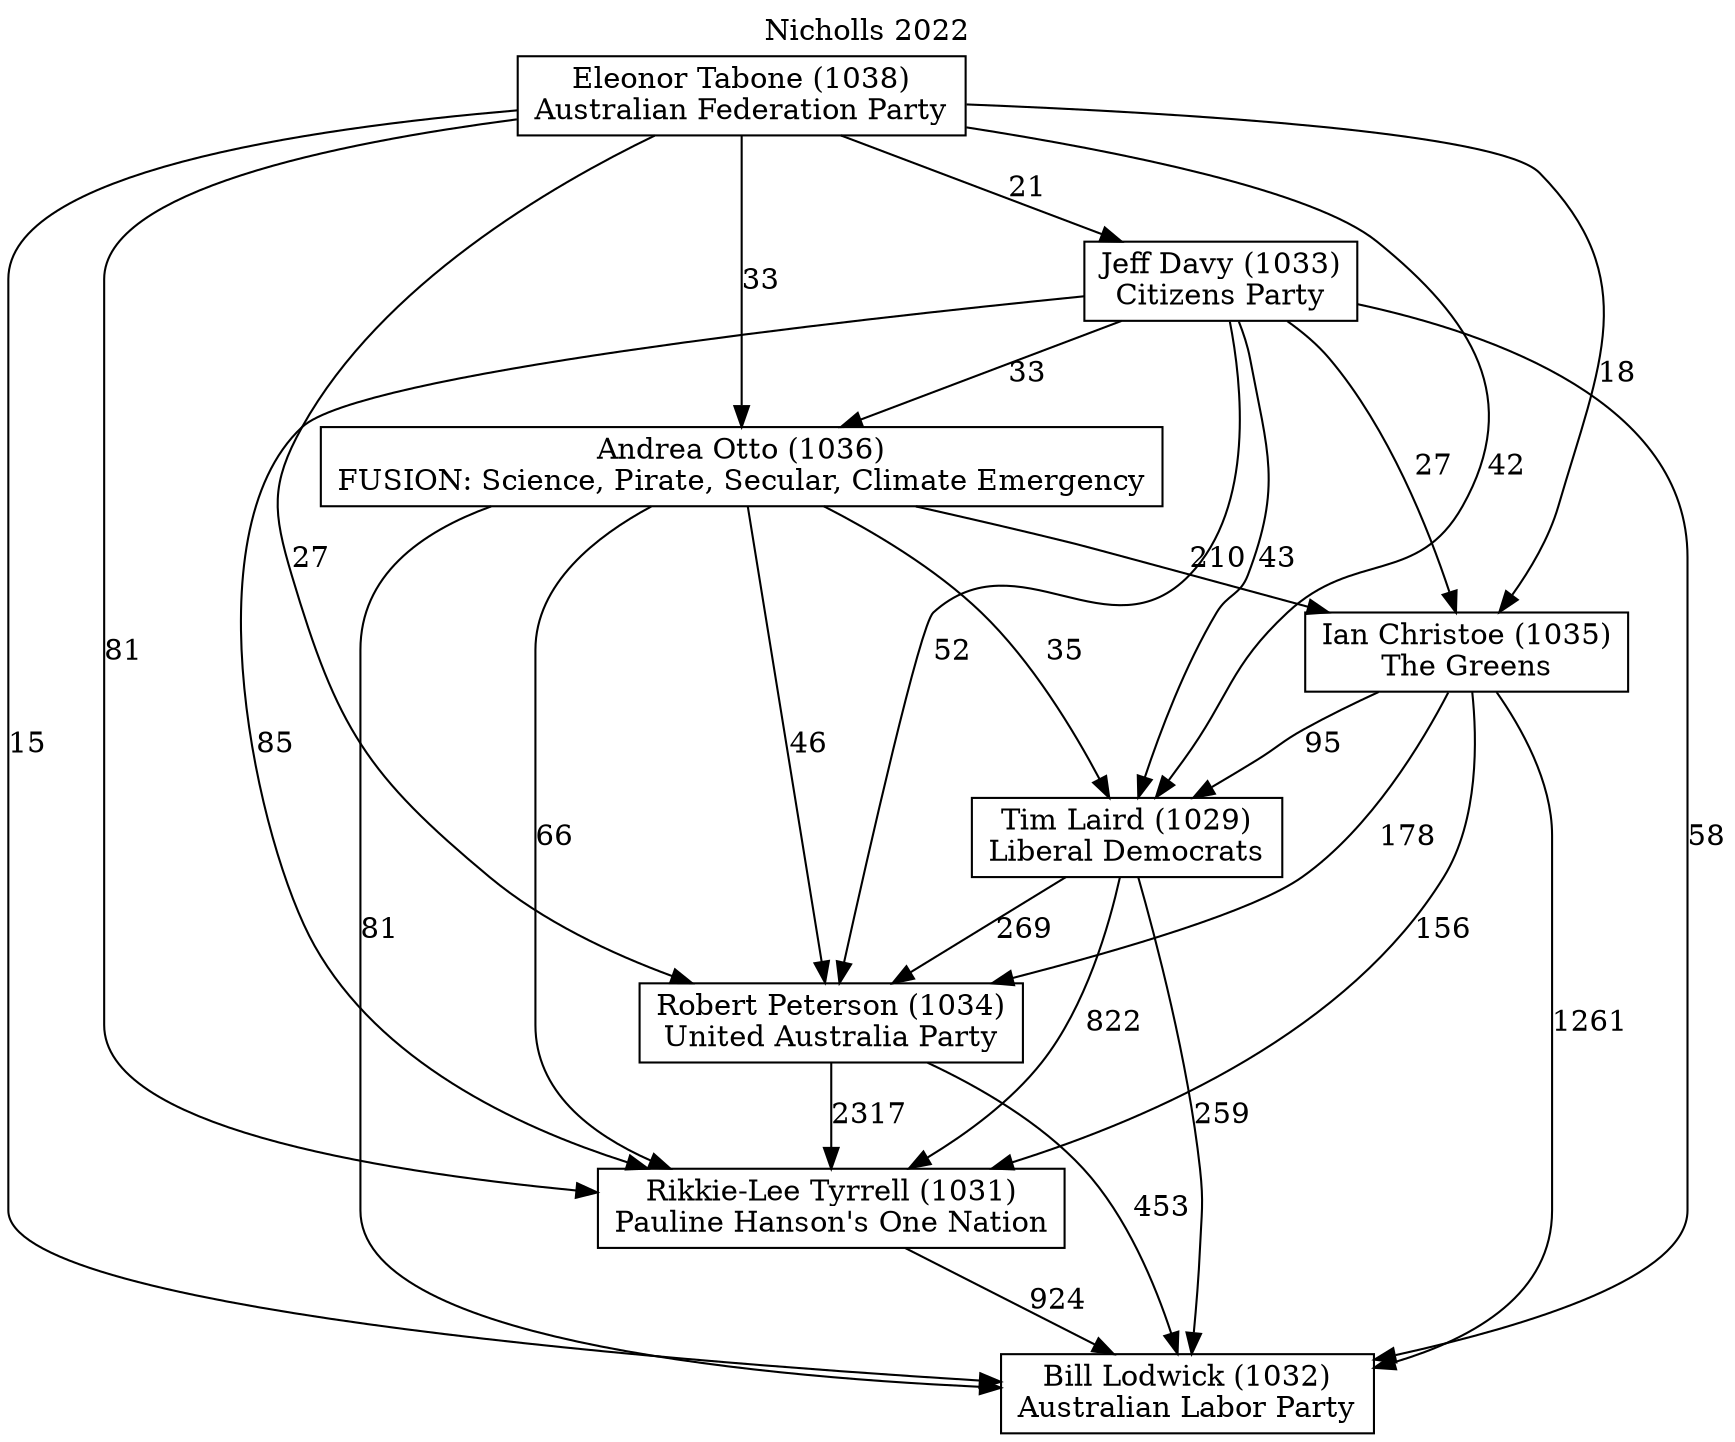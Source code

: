 // House preference flow
digraph "Bill Lodwick (1032)_Nicholls_2022" {
	graph [label="Nicholls 2022" labelloc=t mclimit=10]
	node [shape=box]
	"Andrea Otto (1036)" [label="Andrea Otto (1036)
FUSION: Science, Pirate, Secular, Climate Emergency"]
	"Bill Lodwick (1032)" [label="Bill Lodwick (1032)
Australian Labor Party"]
	"Eleonor Tabone (1038)" [label="Eleonor Tabone (1038)
Australian Federation Party"]
	"Ian Christoe (1035)" [label="Ian Christoe (1035)
The Greens"]
	"Jeff Davy (1033)" [label="Jeff Davy (1033)
Citizens Party"]
	"Rikkie-Lee Tyrrell (1031)" [label="Rikkie-Lee Tyrrell (1031)
Pauline Hanson's One Nation"]
	"Robert Peterson (1034)" [label="Robert Peterson (1034)
United Australia Party"]
	"Tim Laird (1029)" [label="Tim Laird (1029)
Liberal Democrats"]
	"Andrea Otto (1036)" -> "Bill Lodwick (1032)" [label=81]
	"Andrea Otto (1036)" -> "Ian Christoe (1035)" [label=210]
	"Andrea Otto (1036)" -> "Rikkie-Lee Tyrrell (1031)" [label=66]
	"Andrea Otto (1036)" -> "Robert Peterson (1034)" [label=46]
	"Andrea Otto (1036)" -> "Tim Laird (1029)" [label=35]
	"Eleonor Tabone (1038)" -> "Andrea Otto (1036)" [label=33]
	"Eleonor Tabone (1038)" -> "Bill Lodwick (1032)" [label=15]
	"Eleonor Tabone (1038)" -> "Ian Christoe (1035)" [label=18]
	"Eleonor Tabone (1038)" -> "Jeff Davy (1033)" [label=21]
	"Eleonor Tabone (1038)" -> "Rikkie-Lee Tyrrell (1031)" [label=81]
	"Eleonor Tabone (1038)" -> "Robert Peterson (1034)" [label=27]
	"Eleonor Tabone (1038)" -> "Tim Laird (1029)" [label=42]
	"Ian Christoe (1035)" -> "Bill Lodwick (1032)" [label=1261]
	"Ian Christoe (1035)" -> "Rikkie-Lee Tyrrell (1031)" [label=156]
	"Ian Christoe (1035)" -> "Robert Peterson (1034)" [label=178]
	"Ian Christoe (1035)" -> "Tim Laird (1029)" [label=95]
	"Jeff Davy (1033)" -> "Andrea Otto (1036)" [label=33]
	"Jeff Davy (1033)" -> "Bill Lodwick (1032)" [label=58]
	"Jeff Davy (1033)" -> "Ian Christoe (1035)" [label=27]
	"Jeff Davy (1033)" -> "Rikkie-Lee Tyrrell (1031)" [label=85]
	"Jeff Davy (1033)" -> "Robert Peterson (1034)" [label=52]
	"Jeff Davy (1033)" -> "Tim Laird (1029)" [label=43]
	"Rikkie-Lee Tyrrell (1031)" -> "Bill Lodwick (1032)" [label=924]
	"Robert Peterson (1034)" -> "Bill Lodwick (1032)" [label=453]
	"Robert Peterson (1034)" -> "Rikkie-Lee Tyrrell (1031)" [label=2317]
	"Tim Laird (1029)" -> "Bill Lodwick (1032)" [label=259]
	"Tim Laird (1029)" -> "Rikkie-Lee Tyrrell (1031)" [label=822]
	"Tim Laird (1029)" -> "Robert Peterson (1034)" [label=269]
}
